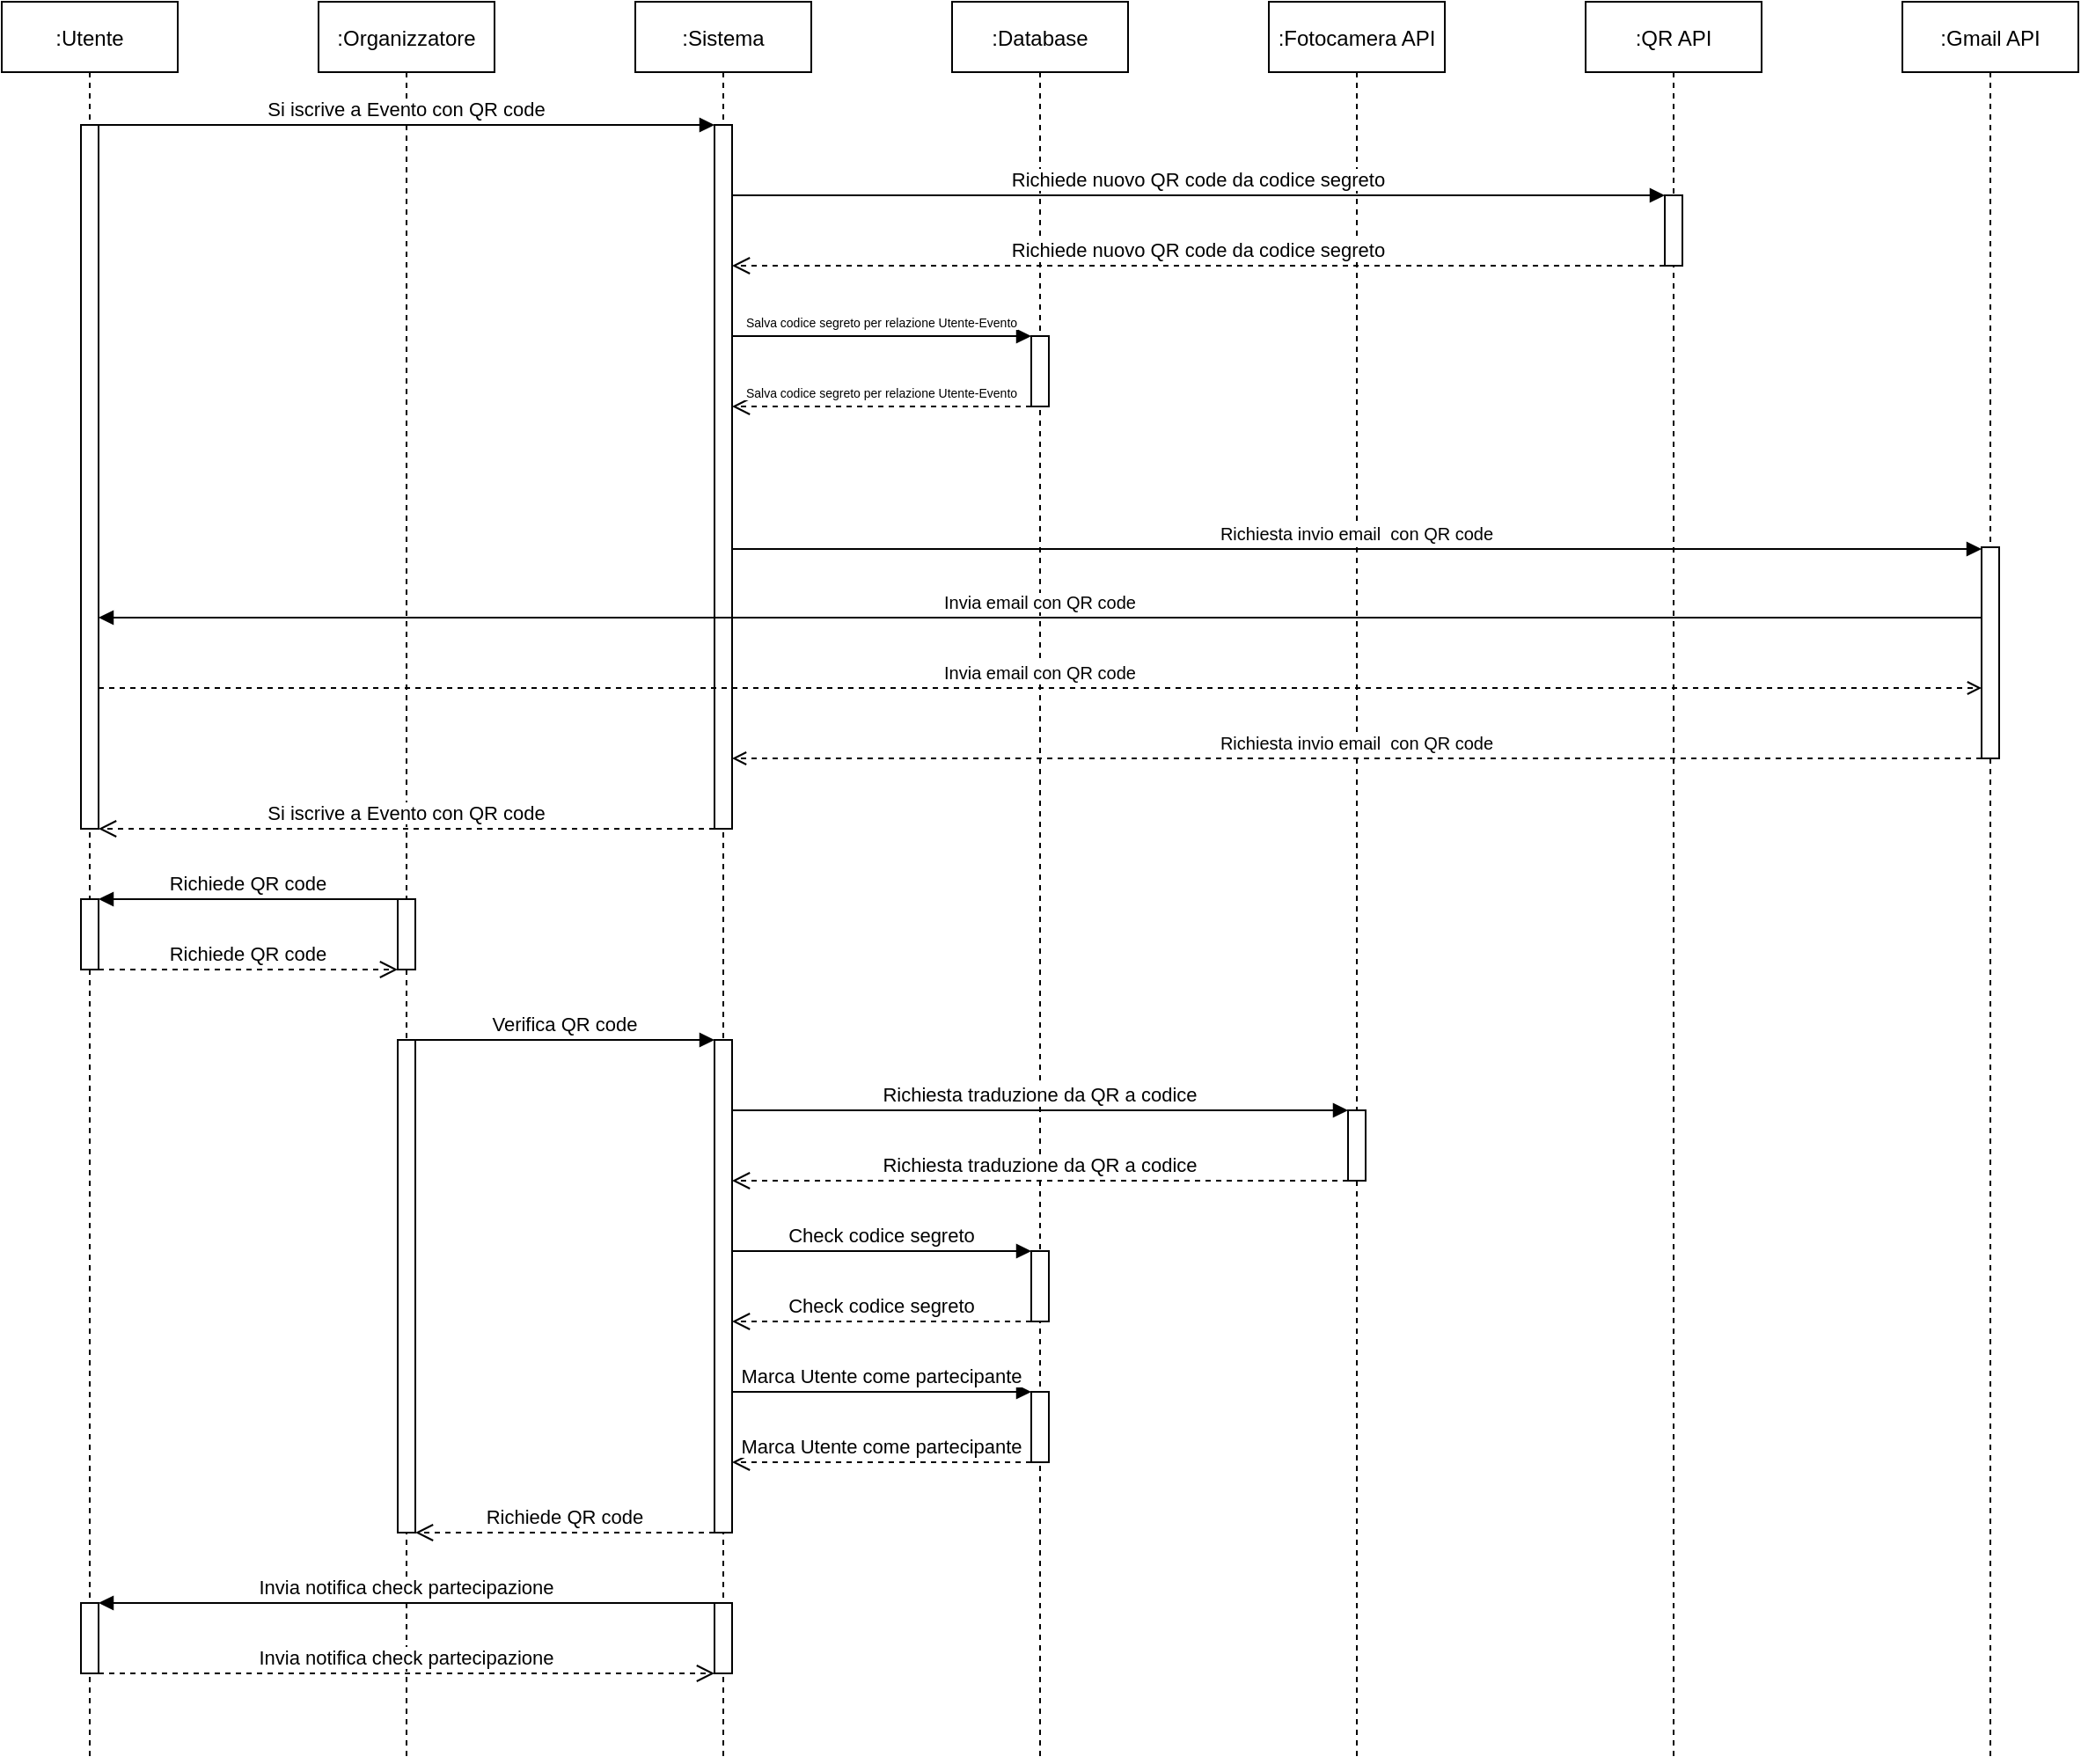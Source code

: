<mxfile version="20.5.3" type="device"><diagram id="kgpKYQtTHZ0yAKxKKP6v" name="Page-1"><mxGraphModel dx="2852" dy="1424" grid="1" gridSize="10" guides="1" tooltips="1" connect="1" arrows="1" fold="1" page="1" pageScale="1" pageWidth="850" pageHeight="1100" background="#ffffff" math="0" shadow="0"><root><mxCell id="0"/><mxCell id="1" parent="0"/><mxCell id="3nuBFxr9cyL0pnOWT2aG-1" value=":Utente" style="shape=umlLifeline;perimeter=lifelinePerimeter;container=1;collapsible=0;recursiveResize=0;rounded=0;shadow=0;strokeWidth=1;" parent="1" vertex="1"><mxGeometry x="100" y="80" width="100" height="1000" as="geometry"/></mxCell><mxCell id="3nuBFxr9cyL0pnOWT2aG-2" value="" style="points=[];perimeter=orthogonalPerimeter;rounded=0;shadow=0;strokeWidth=1;" parent="3nuBFxr9cyL0pnOWT2aG-1" vertex="1"><mxGeometry x="45" y="70" width="10" height="400" as="geometry"/></mxCell><mxCell id="EbLRrIkMPud6DbisktkV-14" value="" style="points=[];perimeter=orthogonalPerimeter;rounded=0;shadow=0;strokeWidth=1;" parent="3nuBFxr9cyL0pnOWT2aG-1" vertex="1"><mxGeometry x="45" y="510" width="10" height="40" as="geometry"/></mxCell><mxCell id="EbLRrIkMPud6DbisktkV-13" value="Richiede QR code" style="verticalAlign=bottom;endArrow=open;dashed=1;endSize=8;shadow=0;strokeWidth=1;" parent="3nuBFxr9cyL0pnOWT2aG-1" source="EbLRrIkMPud6DbisktkV-14" edge="1"><mxGeometry relative="1" as="geometry"><mxPoint x="225.0" y="550" as="targetPoint"/><mxPoint x="55" y="550" as="sourcePoint"/></mxGeometry></mxCell><mxCell id="3nuBFxr9cyL0pnOWT2aG-5" value=":Organizzatore" style="shape=umlLifeline;perimeter=lifelinePerimeter;container=1;collapsible=0;recursiveResize=0;rounded=0;shadow=0;strokeWidth=1;" parent="1" vertex="1"><mxGeometry x="280" y="80" width="100" height="1000" as="geometry"/></mxCell><mxCell id="EbLRrIkMPud6DbisktkV-11" value="" style="points=[];perimeter=orthogonalPerimeter;rounded=0;shadow=0;strokeWidth=1;" parent="3nuBFxr9cyL0pnOWT2aG-5" vertex="1"><mxGeometry x="45" y="510" width="10" height="40" as="geometry"/></mxCell><mxCell id="EbLRrIkMPud6DbisktkV-15" value="" style="points=[];perimeter=orthogonalPerimeter;rounded=0;shadow=0;strokeWidth=1;" parent="3nuBFxr9cyL0pnOWT2aG-5" vertex="1"><mxGeometry x="45" y="590" width="10" height="280" as="geometry"/></mxCell><mxCell id="3nuBFxr9cyL0pnOWT2aG-7" value="Si iscrive a Evento con QR code" style="verticalAlign=bottom;endArrow=open;dashed=1;endSize=8;shadow=0;strokeWidth=1;" parent="1" edge="1"><mxGeometry relative="1" as="geometry"><mxPoint x="155" y="550" as="targetPoint"/><mxPoint x="505" y="550" as="sourcePoint"/></mxGeometry></mxCell><mxCell id="3nuBFxr9cyL0pnOWT2aG-8" value="Si iscrive a Evento con QR code" style="verticalAlign=bottom;endArrow=block;shadow=0;strokeWidth=1;" parent="1" edge="1"><mxGeometry relative="1" as="geometry"><mxPoint x="155" y="150" as="sourcePoint"/><mxPoint x="505.0" y="150" as="targetPoint"/></mxGeometry></mxCell><mxCell id="-dw16wV1SKur-9_mPD7w-1" value=":Sistema" style="shape=umlLifeline;perimeter=lifelinePerimeter;container=1;collapsible=0;recursiveResize=0;rounded=0;shadow=0;strokeWidth=1;" parent="1" vertex="1"><mxGeometry x="460" y="80" width="100" height="1000" as="geometry"/></mxCell><mxCell id="-dw16wV1SKur-9_mPD7w-2" value="" style="points=[];perimeter=orthogonalPerimeter;rounded=0;shadow=0;strokeWidth=1;" parent="-dw16wV1SKur-9_mPD7w-1" vertex="1"><mxGeometry x="45" y="70" width="10" height="400" as="geometry"/></mxCell><mxCell id="EbLRrIkMPud6DbisktkV-16" value="" style="points=[];perimeter=orthogonalPerimeter;rounded=0;shadow=0;strokeWidth=1;" parent="-dw16wV1SKur-9_mPD7w-1" vertex="1"><mxGeometry x="45" y="590" width="10" height="280" as="geometry"/></mxCell><mxCell id="EbLRrIkMPud6DbisktkV-29" value="" style="points=[];perimeter=orthogonalPerimeter;rounded=0;shadow=0;strokeWidth=1;" parent="-dw16wV1SKur-9_mPD7w-1" vertex="1"><mxGeometry x="45" y="910" width="10" height="40" as="geometry"/></mxCell><mxCell id="-dw16wV1SKur-9_mPD7w-3" value=":QR API" style="shape=umlLifeline;perimeter=lifelinePerimeter;container=1;collapsible=0;recursiveResize=0;rounded=0;shadow=0;strokeWidth=1;" parent="1" vertex="1"><mxGeometry x="1000" y="80" width="100" height="1000" as="geometry"/></mxCell><mxCell id="-dw16wV1SKur-9_mPD7w-4" value="" style="points=[];perimeter=orthogonalPerimeter;rounded=0;shadow=0;strokeWidth=1;" parent="-dw16wV1SKur-9_mPD7w-3" vertex="1"><mxGeometry x="45" y="110" width="10" height="40" as="geometry"/></mxCell><mxCell id="EbLRrIkMPud6DbisktkV-1" value=":Fotocamera API" style="shape=umlLifeline;perimeter=lifelinePerimeter;container=1;collapsible=0;recursiveResize=0;rounded=0;shadow=0;strokeWidth=1;" parent="1" vertex="1"><mxGeometry x="820" y="80" width="100" height="1000" as="geometry"/></mxCell><mxCell id="EbLRrIkMPud6DbisktkV-19" value="" style="points=[];perimeter=orthogonalPerimeter;rounded=0;shadow=0;strokeWidth=1;" parent="EbLRrIkMPud6DbisktkV-1" vertex="1"><mxGeometry x="45" y="630" width="10" height="40" as="geometry"/></mxCell><mxCell id="JB6LwxjIifdqthvKwSQH-6" value="Richiesta invio email  con QR code" style="verticalAlign=bottom;endArrow=block;shadow=0;strokeWidth=1;fontSize=10;" edge="1" parent="EbLRrIkMPud6DbisktkV-1" target="JB6LwxjIifdqthvKwSQH-3"><mxGeometry relative="1" as="geometry"><mxPoint x="-305" y="311" as="sourcePoint"/><mxPoint x="45" y="311" as="targetPoint"/></mxGeometry></mxCell><mxCell id="EbLRrIkMPud6DbisktkV-3" value=":Database" style="shape=umlLifeline;perimeter=lifelinePerimeter;container=1;collapsible=0;recursiveResize=0;rounded=0;shadow=0;strokeWidth=1;" parent="1" vertex="1"><mxGeometry x="640" y="80" width="100" height="1000" as="geometry"/></mxCell><mxCell id="EbLRrIkMPud6DbisktkV-7" value="" style="points=[];perimeter=orthogonalPerimeter;rounded=0;shadow=0;strokeWidth=1;" parent="EbLRrIkMPud6DbisktkV-3" vertex="1"><mxGeometry x="45" y="190" width="10" height="40" as="geometry"/></mxCell><mxCell id="EbLRrIkMPud6DbisktkV-21" value="" style="points=[];perimeter=orthogonalPerimeter;rounded=0;shadow=0;strokeWidth=1;" parent="EbLRrIkMPud6DbisktkV-3" vertex="1"><mxGeometry x="45" y="710" width="10" height="40" as="geometry"/></mxCell><mxCell id="EbLRrIkMPud6DbisktkV-25" value="" style="points=[];perimeter=orthogonalPerimeter;rounded=0;shadow=0;strokeWidth=1;" parent="EbLRrIkMPud6DbisktkV-3" vertex="1"><mxGeometry x="45" y="790" width="10" height="40" as="geometry"/></mxCell><mxCell id="EbLRrIkMPud6DbisktkV-26" value="Marca Utente come partecipante" style="verticalAlign=bottom;endArrow=block;shadow=0;strokeWidth=1;" parent="EbLRrIkMPud6DbisktkV-3" edge="1"><mxGeometry relative="1" as="geometry"><mxPoint x="-125" y="790" as="sourcePoint"/><mxPoint x="45" y="790" as="targetPoint"/></mxGeometry></mxCell><mxCell id="EbLRrIkMPud6DbisktkV-27" value="Marca Utente come partecipante" style="verticalAlign=bottom;endArrow=open;dashed=1;endSize=8;shadow=0;strokeWidth=1;" parent="EbLRrIkMPud6DbisktkV-3" edge="1"><mxGeometry relative="1" as="geometry"><mxPoint x="-125" y="830" as="targetPoint"/><mxPoint x="45" y="830" as="sourcePoint"/></mxGeometry></mxCell><mxCell id="EbLRrIkMPud6DbisktkV-5" value="Richiede nuovo QR code da codice segreto" style="verticalAlign=bottom;endArrow=block;shadow=0;strokeWidth=1;" parent="1" target="-dw16wV1SKur-9_mPD7w-4" edge="1"><mxGeometry relative="1" as="geometry"><mxPoint x="515.0" y="190.0" as="sourcePoint"/><mxPoint x="865.0" y="190.0" as="targetPoint"/></mxGeometry></mxCell><mxCell id="EbLRrIkMPud6DbisktkV-6" value="Richiede nuovo QR code da codice segreto" style="verticalAlign=bottom;endArrow=open;dashed=1;endSize=8;shadow=0;strokeWidth=1;" parent="1" source="-dw16wV1SKur-9_mPD7w-4" edge="1"><mxGeometry relative="1" as="geometry"><mxPoint x="515.0" y="230" as="targetPoint"/><mxPoint x="865.0" y="230" as="sourcePoint"/></mxGeometry></mxCell><mxCell id="EbLRrIkMPud6DbisktkV-8" value="Salva codice segreto per relazione Utente-Evento" style="verticalAlign=bottom;endArrow=block;shadow=0;strokeWidth=1;fontSize=7;" parent="1" edge="1"><mxGeometry relative="1" as="geometry"><mxPoint x="515.0" y="270" as="sourcePoint"/><mxPoint x="685.0" y="270" as="targetPoint"/></mxGeometry></mxCell><mxCell id="EbLRrIkMPud6DbisktkV-9" value="Salva codice segreto per relazione Utente-Evento" style="verticalAlign=bottom;endArrow=open;dashed=1;endSize=8;shadow=0;strokeWidth=1;fontSize=7;" parent="1" edge="1"><mxGeometry relative="1" as="geometry"><mxPoint x="515" y="310" as="targetPoint"/><mxPoint x="685" y="310" as="sourcePoint"/></mxGeometry></mxCell><mxCell id="EbLRrIkMPud6DbisktkV-12" value="Richiede QR code" style="verticalAlign=bottom;endArrow=block;shadow=0;strokeWidth=1;" parent="1" edge="1"><mxGeometry relative="1" as="geometry"><mxPoint x="325" y="590" as="sourcePoint"/><mxPoint x="155" y="590" as="targetPoint"/></mxGeometry></mxCell><mxCell id="EbLRrIkMPud6DbisktkV-17" value="Verifica QR code" style="verticalAlign=bottom;endArrow=block;shadow=0;strokeWidth=1;" parent="1" edge="1"><mxGeometry relative="1" as="geometry"><mxPoint x="335" y="670" as="sourcePoint"/><mxPoint x="505" y="670" as="targetPoint"/></mxGeometry></mxCell><mxCell id="EbLRrIkMPud6DbisktkV-18" value="Richiesta traduzione da QR a codice" style="verticalAlign=bottom;endArrow=block;shadow=0;strokeWidth=1;" parent="1" edge="1"><mxGeometry relative="1" as="geometry"><mxPoint x="515" y="710" as="sourcePoint"/><mxPoint x="865" y="710" as="targetPoint"/></mxGeometry></mxCell><mxCell id="EbLRrIkMPud6DbisktkV-20" value="Richiesta traduzione da QR a codice" style="verticalAlign=bottom;endArrow=open;dashed=1;endSize=8;shadow=0;strokeWidth=1;" parent="1" edge="1"><mxGeometry relative="1" as="geometry"><mxPoint x="515" y="750" as="targetPoint"/><mxPoint x="865" y="750" as="sourcePoint"/></mxGeometry></mxCell><mxCell id="EbLRrIkMPud6DbisktkV-22" value="Check codice segreto" style="verticalAlign=bottom;endArrow=block;shadow=0;strokeWidth=1;" parent="1" edge="1"><mxGeometry relative="1" as="geometry"><mxPoint x="515" y="790" as="sourcePoint"/><mxPoint x="685" y="790" as="targetPoint"/></mxGeometry></mxCell><mxCell id="EbLRrIkMPud6DbisktkV-23" value="Check codice segreto" style="verticalAlign=bottom;endArrow=open;dashed=1;endSize=8;shadow=0;strokeWidth=1;" parent="1" edge="1"><mxGeometry relative="1" as="geometry"><mxPoint x="515" y="830" as="targetPoint"/><mxPoint x="685" y="830" as="sourcePoint"/></mxGeometry></mxCell><mxCell id="EbLRrIkMPud6DbisktkV-24" value="Richiede QR code" style="verticalAlign=bottom;endArrow=open;dashed=1;endSize=8;shadow=0;strokeWidth=1;" parent="1" edge="1"><mxGeometry relative="1" as="geometry"><mxPoint x="335" y="950" as="targetPoint"/><mxPoint x="505" y="950" as="sourcePoint"/></mxGeometry></mxCell><mxCell id="EbLRrIkMPud6DbisktkV-28" value="" style="points=[];perimeter=orthogonalPerimeter;rounded=0;shadow=0;strokeWidth=1;" parent="1" vertex="1"><mxGeometry x="145" y="990" width="10" height="40" as="geometry"/></mxCell><mxCell id="EbLRrIkMPud6DbisktkV-30" value="Invia notifica check partecipazione" style="verticalAlign=bottom;endArrow=open;dashed=1;endSize=8;shadow=0;strokeWidth=1;fontSize=11;" parent="1" edge="1"><mxGeometry relative="1" as="geometry"><mxPoint x="505" y="1030.0" as="targetPoint"/><mxPoint x="155" y="1030.0" as="sourcePoint"/></mxGeometry></mxCell><mxCell id="EbLRrIkMPud6DbisktkV-31" value="Invia notifica check partecipazione" style="verticalAlign=bottom;endArrow=block;shadow=0;strokeWidth=1;fontSize=11;" parent="1" source="EbLRrIkMPud6DbisktkV-29" edge="1"><mxGeometry relative="1" as="geometry"><mxPoint x="325" y="990" as="sourcePoint"/><mxPoint x="155" y="990" as="targetPoint"/></mxGeometry></mxCell><mxCell id="JB6LwxjIifdqthvKwSQH-8" value=":Gmail API" style="shape=umlLifeline;perimeter=lifelinePerimeter;container=1;collapsible=0;recursiveResize=0;rounded=0;shadow=0;strokeWidth=1;" vertex="1" parent="1"><mxGeometry x="1180" y="80" width="100" height="1000" as="geometry"/></mxCell><mxCell id="JB6LwxjIifdqthvKwSQH-3" value="" style="points=[];perimeter=orthogonalPerimeter;rounded=0;shadow=0;strokeWidth=1;" vertex="1" parent="JB6LwxjIifdqthvKwSQH-8"><mxGeometry x="45" y="310" width="10" height="120" as="geometry"/></mxCell><mxCell id="JB6LwxjIifdqthvKwSQH-4" value="Invia email con QR code" style="verticalAlign=bottom;endArrow=block;shadow=0;strokeWidth=1;fontSize=10;" edge="1" parent="1"><mxGeometry relative="1" as="geometry"><mxPoint x="1225" y="430" as="sourcePoint"/><mxPoint x="155" y="430" as="targetPoint"/></mxGeometry></mxCell><mxCell id="JB6LwxjIifdqthvKwSQH-5" value="Invia email con QR code" style="verticalAlign=bottom;endArrow=open;shadow=0;strokeWidth=1;endFill=0;dashed=1;fontSize=10;" edge="1" parent="1"><mxGeometry relative="1" as="geometry"><mxPoint x="155" y="470" as="sourcePoint"/><mxPoint x="1225" y="470" as="targetPoint"/></mxGeometry></mxCell><mxCell id="JB6LwxjIifdqthvKwSQH-7" value="Richiesta invio email  con QR code" style="verticalAlign=bottom;endArrow=open;shadow=0;strokeWidth=1;endFill=0;dashed=1;fontSize=10;" edge="1" parent="1"><mxGeometry relative="1" as="geometry"><mxPoint x="1225" y="510" as="sourcePoint"/><mxPoint x="515.0" y="510" as="targetPoint"/></mxGeometry></mxCell></root></mxGraphModel></diagram></mxfile>